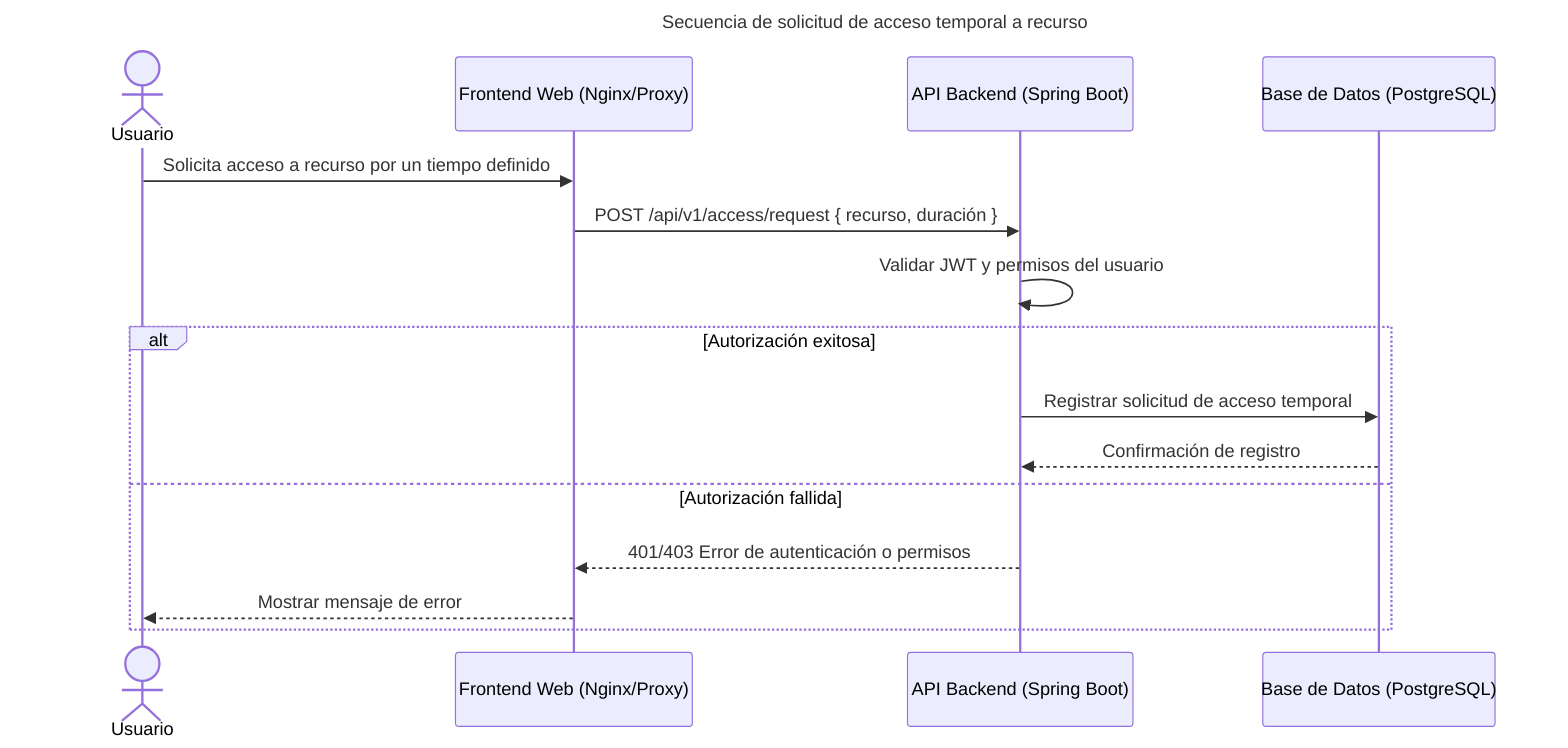 ---
title: Secuencia de solicitud de acceso temporal a recurso
---

sequenceDiagram
    actor Usuario as Usuario
    participant Frontend as Frontend Web (Nginx/Proxy)
    participant API as API Backend (Spring Boot)
    participant DB as Base de Datos (PostgreSQL)

    %% Solicitud de acceso temporal
    Usuario->>Frontend: Solicita acceso a recurso por un tiempo definido
    Frontend->>API: POST /api/v1/access/request { recurso, duración }
    API->>API: Validar JWT y permisos del usuario

    alt Autorización exitosa
        API->>DB: Registrar solicitud de acceso temporal
        DB-->>API: Confirmación de registro
    else Autorización fallida
        API-->>Frontend: 401/403 Error de autenticación o permisos
        Frontend-->>Usuario: Mostrar mensaje de error
    end
